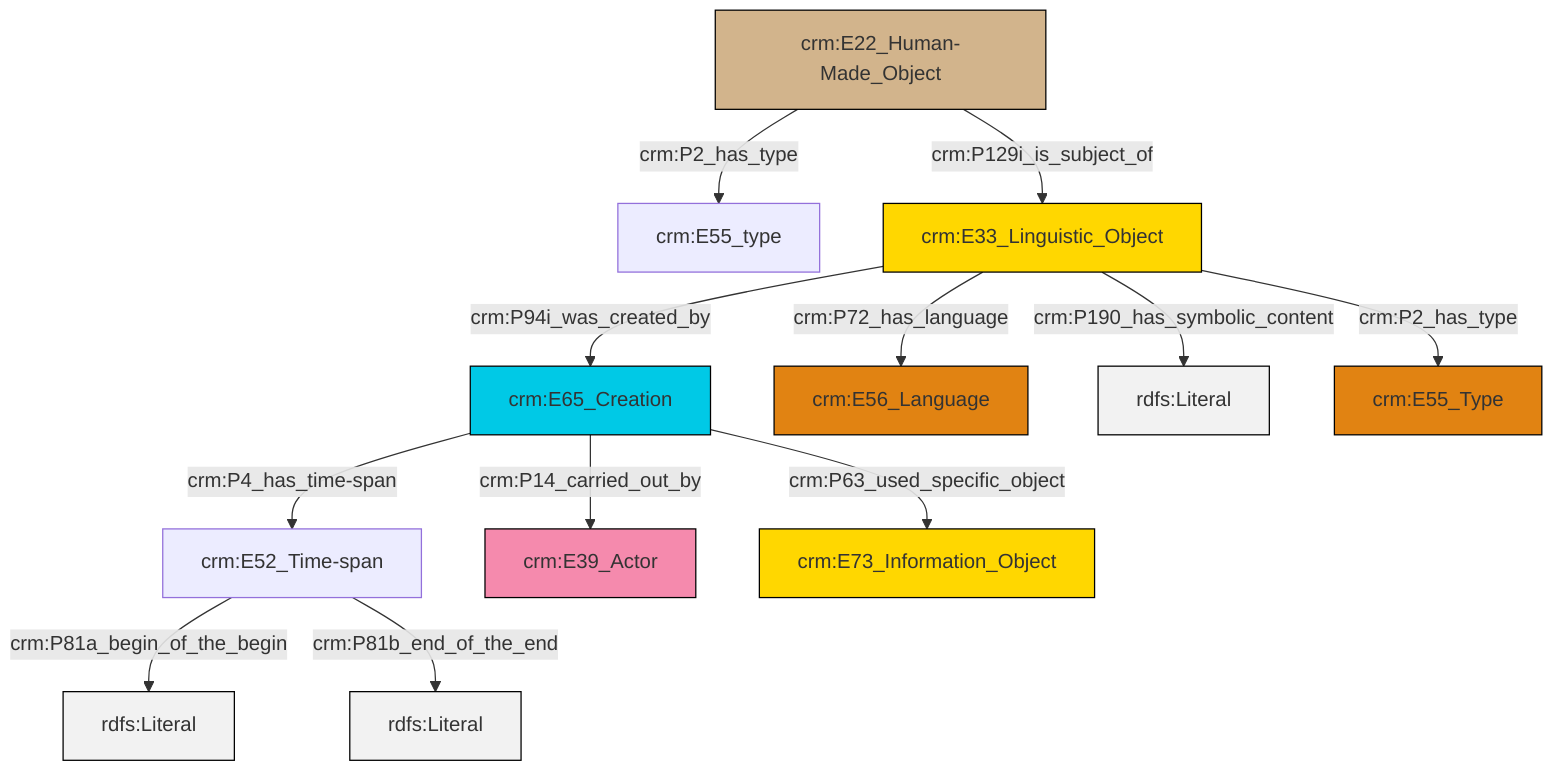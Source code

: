 graph TD
classDef Literal fill:#f2f2f2,stroke:#000000;
classDef CRM_Entity fill:#FFFFFF,stroke:#000000;
classDef Temporal_Entity fill:#00C9E6, stroke:#000000;
classDef Type fill:#E18312, stroke:#000000;
classDef Time-Span fill:#2C9C91, stroke:#000000;
classDef Appellation fill:#FFEB7F, stroke:#000000;
classDef Place fill:#008836, stroke:#000000;
classDef Persistent_Item fill:#B266B2, stroke:#000000;
classDef Conceptual_Object fill:#FFD700, stroke:#000000;
classDef Physical_Thing fill:#D2B48C, stroke:#000000;
classDef Actor fill:#f58aad, stroke:#000000;
classDef PC_Classes fill:#4ce600, stroke:#000000;
classDef Multi fill:#cccccc,stroke:#000000;

2["crm:E22_Human-Made_Object"]:::Physical_Thing -->|crm:P2_has_type| 0["crm:E55_type"]:::Default
5["crm:E65_Creation"]:::Temporal_Entity -->|crm:P14_carried_out_by| 7["crm:E39_Actor"]:::Actor
3["crm:E52_Time-span"]:::Default -->|crm:P81a_begin_of_the_begin| 8[rdfs:Literal]:::Literal
5["crm:E65_Creation"]:::Temporal_Entity -->|crm:P63_used_specific_object| 9["crm:E73_Information_Object"]:::Conceptual_Object
5["crm:E65_Creation"]:::Temporal_Entity -->|crm:P4_has_time-span| 3["crm:E52_Time-span"]:::Default
3["crm:E52_Time-span"]:::Default -->|crm:P81b_end_of_the_end| 10[rdfs:Literal]:::Literal
13["crm:E33_Linguistic_Object"]:::Conceptual_Object -->|crm:P190_has_symbolic_content| 14[rdfs:Literal]:::Literal
13["crm:E33_Linguistic_Object"]:::Conceptual_Object -->|crm:P72_has_language| 11["crm:E56_Language"]:::Type
2["crm:E22_Human-Made_Object"]:::Physical_Thing -->|crm:P129i_is_subject_of| 13["crm:E33_Linguistic_Object"]:::Conceptual_Object
13["crm:E33_Linguistic_Object"]:::Conceptual_Object -->|crm:P2_has_type| 15["crm:E55_Type"]:::Type
13["crm:E33_Linguistic_Object"]:::Conceptual_Object -->|crm:P94i_was_created_by| 5["crm:E65_Creation"]:::Temporal_Entity